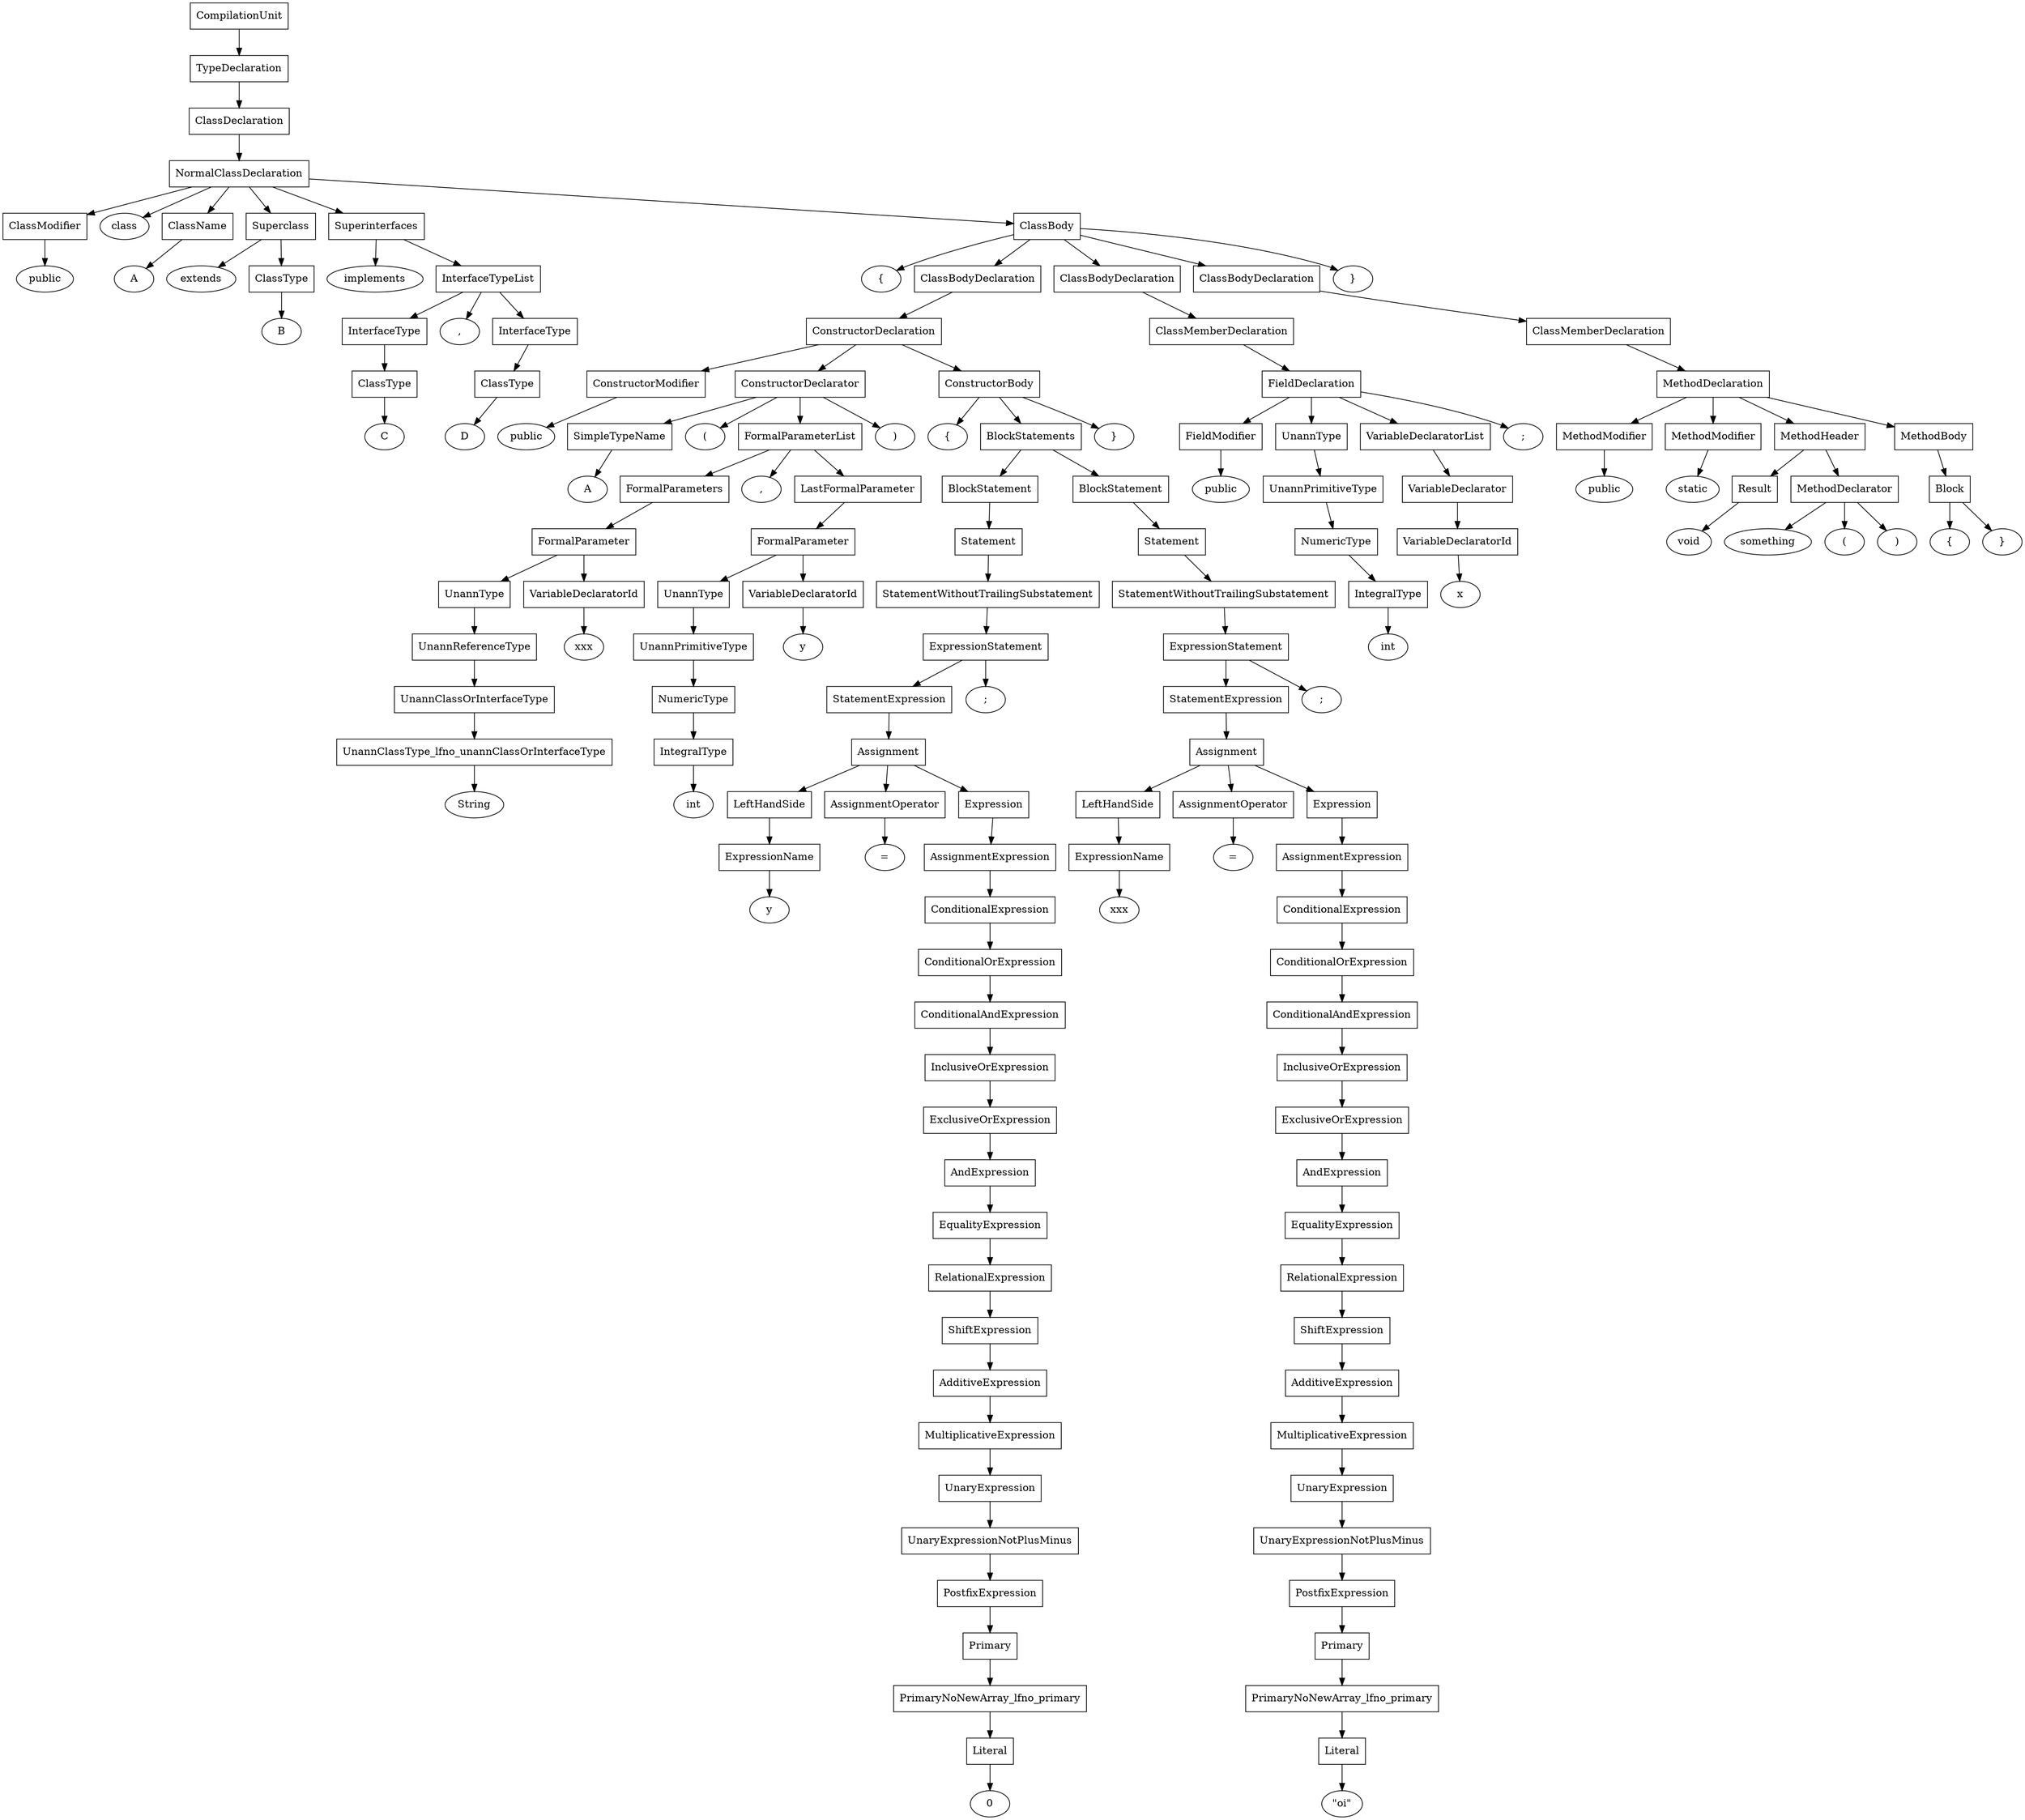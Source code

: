 digraph G {
	splines="TRUE";
	n_0 [label="CompilationUnit", shape="rectangle"]
	n_0 -> n_1
	n_1 [label="TypeDeclaration", shape="rectangle"]
	n_1 -> n_2
	n_2 [label="ClassDeclaration", shape="rectangle"]
	n_2 -> n_3
	n_3 [label="NormalClassDeclaration", shape="rectangle"]
	n_3 -> n_4
	n_4 [label="ClassModifier", shape="rectangle"]
	n_4 -> n_10
	n_10 [label="public", shape="ellipse"]
	n_3 -> n_5
	n_5 [label="class", shape="ellipse"]
	n_3 -> n_6
	n_6 [label="ClassName", shape="rectangle"]
	n_6 -> n_11
	n_11 [label="A", shape="ellipse"]
	n_3 -> n_7
	n_7 [label="Superclass", shape="rectangle"]
	n_7 -> n_12
	n_12 [label="extends", shape="ellipse"]
	n_7 -> n_13
	n_13 [label="ClassType", shape="rectangle"]
	n_13 -> n_21
	n_21 [label="B", shape="ellipse"]
	n_3 -> n_8
	n_8 [label="Superinterfaces", shape="rectangle"]
	n_8 -> n_14
	n_14 [label="implements", shape="ellipse"]
	n_8 -> n_15
	n_15 [label="InterfaceTypeList", shape="rectangle"]
	n_15 -> n_22
	n_22 [label="InterfaceType", shape="rectangle"]
	n_22 -> n_28
	n_28 [label="ClassType", shape="rectangle"]
	n_28 -> n_35
	n_35 [label="C", shape="ellipse"]
	n_15 -> n_23
	n_23 [label=",", shape="ellipse"]
	n_15 -> n_24
	n_24 [label="InterfaceType", shape="rectangle"]
	n_24 -> n_29
	n_29 [label="ClassType", shape="rectangle"]
	n_29 -> n_36
	n_36 [label="D", shape="ellipse"]
	n_3 -> n_9
	n_9 [label="ClassBody", shape="rectangle"]
	n_9 -> n_16
	n_16 [label="{", shape="ellipse"]
	n_9 -> n_17
	n_17 [label="ClassBodyDeclaration", shape="rectangle"]
	n_17 -> n_25
	n_25 [label="ConstructorDeclaration", shape="rectangle"]
	n_25 -> n_30
	n_30 [label="ConstructorModifier", shape="rectangle"]
	n_30 -> n_37
	n_37 [label="public", shape="ellipse"]
	n_25 -> n_31
	n_31 [label="ConstructorDeclarator", shape="rectangle"]
	n_31 -> n_38
	n_38 [label="SimpleTypeName", shape="rectangle"]
	n_38 -> n_53
	n_53 [label="A", shape="ellipse"]
	n_31 -> n_39
	n_39 [label="(", shape="ellipse"]
	n_31 -> n_40
	n_40 [label="FormalParameterList", shape="rectangle"]
	n_40 -> n_54
	n_54 [label="FormalParameters", shape="rectangle"]
	n_54 -> n_67
	n_67 [label="FormalParameter", shape="rectangle"]
	n_67 -> n_79
	n_79 [label="UnannType", shape="rectangle"]
	n_79 -> n_87
	n_87 [label="UnannReferenceType", shape="rectangle"]
	n_87 -> n_94
	n_94 [label="UnannClassOrInterfaceType", shape="rectangle"]
	n_94 -> n_100
	n_100 [label="UnannClassType_lfno_unannClassOrInterfaceType", shape="rectangle"]
	n_100 -> n_104
	n_104 [label="String", shape="ellipse"]
	n_67 -> n_80
	n_80 [label="VariableDeclaratorId", shape="rectangle"]
	n_80 -> n_88
	n_88 [label="xxx", shape="ellipse"]
	n_40 -> n_55
	n_55 [label=",", shape="ellipse"]
	n_40 -> n_56
	n_56 [label="LastFormalParameter", shape="rectangle"]
	n_56 -> n_68
	n_68 [label="FormalParameter", shape="rectangle"]
	n_68 -> n_81
	n_81 [label="UnannType", shape="rectangle"]
	n_81 -> n_89
	n_89 [label="UnannPrimitiveType", shape="rectangle"]
	n_89 -> n_95
	n_95 [label="NumericType", shape="rectangle"]
	n_95 -> n_101
	n_101 [label="IntegralType", shape="rectangle"]
	n_101 -> n_105
	n_105 [label="int", shape="ellipse"]
	n_68 -> n_82
	n_82 [label="VariableDeclaratorId", shape="rectangle"]
	n_82 -> n_90
	n_90 [label="y", shape="ellipse"]
	n_31 -> n_41
	n_41 [label=")", shape="ellipse"]
	n_25 -> n_32
	n_32 [label="ConstructorBody", shape="rectangle"]
	n_32 -> n_42
	n_42 [label="{", shape="ellipse"]
	n_32 -> n_43
	n_43 [label="BlockStatements", shape="rectangle"]
	n_43 -> n_57
	n_57 [label="BlockStatement", shape="rectangle"]
	n_57 -> n_69
	n_69 [label="Statement", shape="rectangle"]
	n_69 -> n_83
	n_83 [label="StatementWithoutTrailingSubstatement", shape="rectangle"]
	n_83 -> n_91
	n_91 [label="ExpressionStatement", shape="rectangle"]
	n_91 -> n_96
	n_96 [label="StatementExpression", shape="rectangle"]
	n_96 -> n_102
	n_102 [label="Assignment", shape="rectangle"]
	n_102 -> n_106
	n_106 [label="LeftHandSide", shape="rectangle"]
	n_106 -> n_112
	n_112 [label="ExpressionName", shape="rectangle"]
	n_112 -> n_118
	n_118 [label="y", shape="ellipse"]
	n_102 -> n_107
	n_107 [label="AssignmentOperator", shape="rectangle"]
	n_107 -> n_113
	n_113 [label="=", shape="ellipse"]
	n_102 -> n_108
	n_108 [label="Expression", shape="rectangle"]
	n_108 -> n_114
	n_114 [label="AssignmentExpression", shape="rectangle"]
	n_114 -> n_119
	n_119 [label="ConditionalExpression", shape="rectangle"]
	n_119 -> n_122
	n_122 [label="ConditionalOrExpression", shape="rectangle"]
	n_122 -> n_124
	n_124 [label="ConditionalAndExpression", shape="rectangle"]
	n_124 -> n_126
	n_126 [label="InclusiveOrExpression", shape="rectangle"]
	n_126 -> n_128
	n_128 [label="ExclusiveOrExpression", shape="rectangle"]
	n_128 -> n_130
	n_130 [label="AndExpression", shape="rectangle"]
	n_130 -> n_132
	n_132 [label="EqualityExpression", shape="rectangle"]
	n_132 -> n_134
	n_134 [label="RelationalExpression", shape="rectangle"]
	n_134 -> n_136
	n_136 [label="ShiftExpression", shape="rectangle"]
	n_136 -> n_138
	n_138 [label="AdditiveExpression", shape="rectangle"]
	n_138 -> n_140
	n_140 [label="MultiplicativeExpression", shape="rectangle"]
	n_140 -> n_142
	n_142 [label="UnaryExpression", shape="rectangle"]
	n_142 -> n_144
	n_144 [label="UnaryExpressionNotPlusMinus", shape="rectangle"]
	n_144 -> n_146
	n_146 [label="PostfixExpression", shape="rectangle"]
	n_146 -> n_148
	n_148 [label="Primary", shape="rectangle"]
	n_148 -> n_150
	n_150 [label="PrimaryNoNewArray_lfno_primary", shape="rectangle"]
	n_150 -> n_152
	n_152 [label="Literal", shape="rectangle"]
	n_152 -> n_154
	n_154 [label="0", shape="ellipse"]
	n_91 -> n_97
	n_97 [label=";", shape="ellipse"]
	n_43 -> n_58
	n_58 [label="BlockStatement", shape="rectangle"]
	n_58 -> n_70
	n_70 [label="Statement", shape="rectangle"]
	n_70 -> n_84
	n_84 [label="StatementWithoutTrailingSubstatement", shape="rectangle"]
	n_84 -> n_92
	n_92 [label="ExpressionStatement", shape="rectangle"]
	n_92 -> n_98
	n_98 [label="StatementExpression", shape="rectangle"]
	n_98 -> n_103
	n_103 [label="Assignment", shape="rectangle"]
	n_103 -> n_109
	n_109 [label="LeftHandSide", shape="rectangle"]
	n_109 -> n_115
	n_115 [label="ExpressionName", shape="rectangle"]
	n_115 -> n_120
	n_120 [label="xxx", shape="ellipse"]
	n_103 -> n_110
	n_110 [label="AssignmentOperator", shape="rectangle"]
	n_110 -> n_116
	n_116 [label="=", shape="ellipse"]
	n_103 -> n_111
	n_111 [label="Expression", shape="rectangle"]
	n_111 -> n_117
	n_117 [label="AssignmentExpression", shape="rectangle"]
	n_117 -> n_121
	n_121 [label="ConditionalExpression", shape="rectangle"]
	n_121 -> n_123
	n_123 [label="ConditionalOrExpression", shape="rectangle"]
	n_123 -> n_125
	n_125 [label="ConditionalAndExpression", shape="rectangle"]
	n_125 -> n_127
	n_127 [label="InclusiveOrExpression", shape="rectangle"]
	n_127 -> n_129
	n_129 [label="ExclusiveOrExpression", shape="rectangle"]
	n_129 -> n_131
	n_131 [label="AndExpression", shape="rectangle"]
	n_131 -> n_133
	n_133 [label="EqualityExpression", shape="rectangle"]
	n_133 -> n_135
	n_135 [label="RelationalExpression", shape="rectangle"]
	n_135 -> n_137
	n_137 [label="ShiftExpression", shape="rectangle"]
	n_137 -> n_139
	n_139 [label="AdditiveExpression", shape="rectangle"]
	n_139 -> n_141
	n_141 [label="MultiplicativeExpression", shape="rectangle"]
	n_141 -> n_143
	n_143 [label="UnaryExpression", shape="rectangle"]
	n_143 -> n_145
	n_145 [label="UnaryExpressionNotPlusMinus", shape="rectangle"]
	n_145 -> n_147
	n_147 [label="PostfixExpression", shape="rectangle"]
	n_147 -> n_149
	n_149 [label="Primary", shape="rectangle"]
	n_149 -> n_151
	n_151 [label="PrimaryNoNewArray_lfno_primary", shape="rectangle"]
	n_151 -> n_153
	n_153 [label="Literal", shape="rectangle"]
	n_153 -> n_155
	n_155 [label="\"oi\"", shape="ellipse"]
	n_92 -> n_99
	n_99 [label=";", shape="ellipse"]
	n_32 -> n_44
	n_44 [label="}", shape="ellipse"]
	n_9 -> n_18
	n_18 [label="ClassBodyDeclaration", shape="rectangle"]
	n_18 -> n_26
	n_26 [label="ClassMemberDeclaration", shape="rectangle"]
	n_26 -> n_33
	n_33 [label="FieldDeclaration", shape="rectangle"]
	n_33 -> n_45
	n_45 [label="FieldModifier", shape="rectangle"]
	n_45 -> n_59
	n_59 [label="public", shape="ellipse"]
	n_33 -> n_46
	n_46 [label="UnannType", shape="rectangle"]
	n_46 -> n_60
	n_60 [label="UnannPrimitiveType", shape="rectangle"]
	n_60 -> n_71
	n_71 [label="NumericType", shape="rectangle"]
	n_71 -> n_85
	n_85 [label="IntegralType", shape="rectangle"]
	n_85 -> n_93
	n_93 [label="int", shape="ellipse"]
	n_33 -> n_47
	n_47 [label="VariableDeclaratorList", shape="rectangle"]
	n_47 -> n_61
	n_61 [label="VariableDeclarator", shape="rectangle"]
	n_61 -> n_72
	n_72 [label="VariableDeclaratorId", shape="rectangle"]
	n_72 -> n_86
	n_86 [label="x", shape="ellipse"]
	n_33 -> n_48
	n_48 [label=";", shape="ellipse"]
	n_9 -> n_19
	n_19 [label="ClassBodyDeclaration", shape="rectangle"]
	n_19 -> n_27
	n_27 [label="ClassMemberDeclaration", shape="rectangle"]
	n_27 -> n_34
	n_34 [label="MethodDeclaration", shape="rectangle"]
	n_34 -> n_49
	n_49 [label="MethodModifier", shape="rectangle"]
	n_49 -> n_62
	n_62 [label="public", shape="ellipse"]
	n_34 -> n_50
	n_50 [label="MethodModifier", shape="rectangle"]
	n_50 -> n_63
	n_63 [label="static", shape="ellipse"]
	n_34 -> n_51
	n_51 [label="MethodHeader", shape="rectangle"]
	n_51 -> n_64
	n_64 [label="Result", shape="rectangle"]
	n_64 -> n_73
	n_73 [label="void", shape="ellipse"]
	n_51 -> n_65
	n_65 [label="MethodDeclarator", shape="rectangle"]
	n_65 -> n_74
	n_74 [label="something", shape="ellipse"]
	n_65 -> n_75
	n_75 [label="(", shape="ellipse"]
	n_65 -> n_76
	n_76 [label=")", shape="ellipse"]
	n_34 -> n_52
	n_52 [label="MethodBody", shape="rectangle"]
	n_52 -> n_66
	n_66 [label="Block", shape="rectangle"]
	n_66 -> n_77
	n_77 [label="{", shape="ellipse"]
	n_66 -> n_78
	n_78 [label="}", shape="ellipse"]
	n_9 -> n_20
	n_20 [label="}", shape="ellipse"]
}